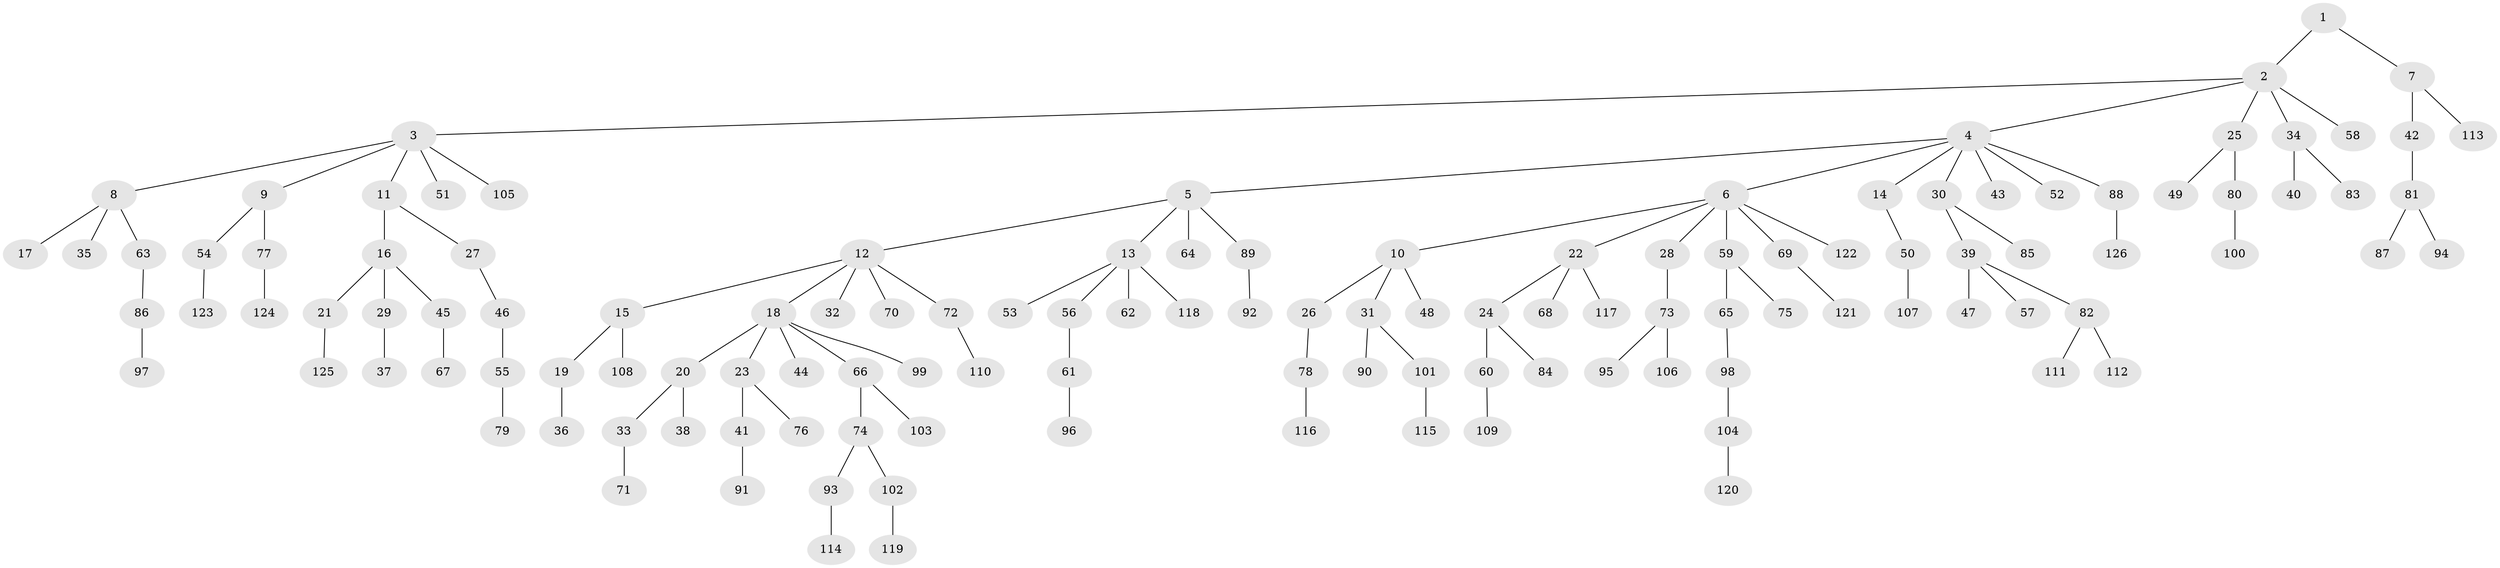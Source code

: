 // coarse degree distribution, {3: 0.09210526315789473, 4: 0.039473684210526314, 1: 0.47368421052631576, 2: 0.3157894736842105, 7: 0.013157894736842105, 5: 0.05263157894736842, 6: 0.013157894736842105}
// Generated by graph-tools (version 1.1) at 2025/37/03/04/25 23:37:19]
// undirected, 126 vertices, 125 edges
graph export_dot {
  node [color=gray90,style=filled];
  1;
  2;
  3;
  4;
  5;
  6;
  7;
  8;
  9;
  10;
  11;
  12;
  13;
  14;
  15;
  16;
  17;
  18;
  19;
  20;
  21;
  22;
  23;
  24;
  25;
  26;
  27;
  28;
  29;
  30;
  31;
  32;
  33;
  34;
  35;
  36;
  37;
  38;
  39;
  40;
  41;
  42;
  43;
  44;
  45;
  46;
  47;
  48;
  49;
  50;
  51;
  52;
  53;
  54;
  55;
  56;
  57;
  58;
  59;
  60;
  61;
  62;
  63;
  64;
  65;
  66;
  67;
  68;
  69;
  70;
  71;
  72;
  73;
  74;
  75;
  76;
  77;
  78;
  79;
  80;
  81;
  82;
  83;
  84;
  85;
  86;
  87;
  88;
  89;
  90;
  91;
  92;
  93;
  94;
  95;
  96;
  97;
  98;
  99;
  100;
  101;
  102;
  103;
  104;
  105;
  106;
  107;
  108;
  109;
  110;
  111;
  112;
  113;
  114;
  115;
  116;
  117;
  118;
  119;
  120;
  121;
  122;
  123;
  124;
  125;
  126;
  1 -- 2;
  1 -- 7;
  2 -- 3;
  2 -- 4;
  2 -- 25;
  2 -- 34;
  2 -- 58;
  3 -- 8;
  3 -- 9;
  3 -- 11;
  3 -- 51;
  3 -- 105;
  4 -- 5;
  4 -- 6;
  4 -- 14;
  4 -- 30;
  4 -- 43;
  4 -- 52;
  4 -- 88;
  5 -- 12;
  5 -- 13;
  5 -- 64;
  5 -- 89;
  6 -- 10;
  6 -- 22;
  6 -- 28;
  6 -- 59;
  6 -- 69;
  6 -- 122;
  7 -- 42;
  7 -- 113;
  8 -- 17;
  8 -- 35;
  8 -- 63;
  9 -- 54;
  9 -- 77;
  10 -- 26;
  10 -- 31;
  10 -- 48;
  11 -- 16;
  11 -- 27;
  12 -- 15;
  12 -- 18;
  12 -- 32;
  12 -- 70;
  12 -- 72;
  13 -- 53;
  13 -- 56;
  13 -- 62;
  13 -- 118;
  14 -- 50;
  15 -- 19;
  15 -- 108;
  16 -- 21;
  16 -- 29;
  16 -- 45;
  18 -- 20;
  18 -- 23;
  18 -- 44;
  18 -- 66;
  18 -- 99;
  19 -- 36;
  20 -- 33;
  20 -- 38;
  21 -- 125;
  22 -- 24;
  22 -- 68;
  22 -- 117;
  23 -- 41;
  23 -- 76;
  24 -- 60;
  24 -- 84;
  25 -- 49;
  25 -- 80;
  26 -- 78;
  27 -- 46;
  28 -- 73;
  29 -- 37;
  30 -- 39;
  30 -- 85;
  31 -- 90;
  31 -- 101;
  33 -- 71;
  34 -- 40;
  34 -- 83;
  39 -- 47;
  39 -- 57;
  39 -- 82;
  41 -- 91;
  42 -- 81;
  45 -- 67;
  46 -- 55;
  50 -- 107;
  54 -- 123;
  55 -- 79;
  56 -- 61;
  59 -- 65;
  59 -- 75;
  60 -- 109;
  61 -- 96;
  63 -- 86;
  65 -- 98;
  66 -- 74;
  66 -- 103;
  69 -- 121;
  72 -- 110;
  73 -- 95;
  73 -- 106;
  74 -- 93;
  74 -- 102;
  77 -- 124;
  78 -- 116;
  80 -- 100;
  81 -- 87;
  81 -- 94;
  82 -- 111;
  82 -- 112;
  86 -- 97;
  88 -- 126;
  89 -- 92;
  93 -- 114;
  98 -- 104;
  101 -- 115;
  102 -- 119;
  104 -- 120;
}
